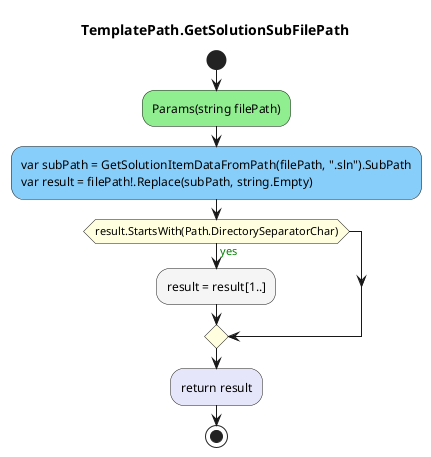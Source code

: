 @startuml TemplatePath.GetSolutionSubFilePath
title TemplatePath.GetSolutionSubFilePath
start
#LightGreen:Params(string filePath);
#LightSkyBlue:var subPath = GetSolutionItemDataFromPath(filePath, ".sln").SubPath\nvar result = filePath!.Replace(subPath, string.Empty);
#LightYellow:if (result.StartsWith(Path.DirectorySeparatorChar)) then (<color:green>yes)
        #WhiteSmoke:result = result[1..];
endif
#Lavender:return result;
stop
@enduml
